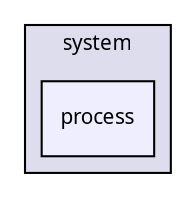 digraph "Solution/Solution/Alicorn/include/alicorn/system/process" {
  compound=true
  node [ fontsize="10", fontname="Verdana"];
  edge [ labelfontsize="10", labelfontname="Verdana"];
  subgraph clusterdir_84dba80d8c4e490b971c241d56a2e320 {
    graph [ bgcolor="#ddddee", pencolor="black", label="system" fontname="Verdana", fontsize="10", URL="dir_84dba80d8c4e490b971c241d56a2e320.html"]
  dir_9e2c187a27f6434b836cb6c6c542da32 [shape=box, label="process", style="filled", fillcolor="#eeeeff", pencolor="black", URL="dir_9e2c187a27f6434b836cb6c6c542da32.html"];
  }
}
